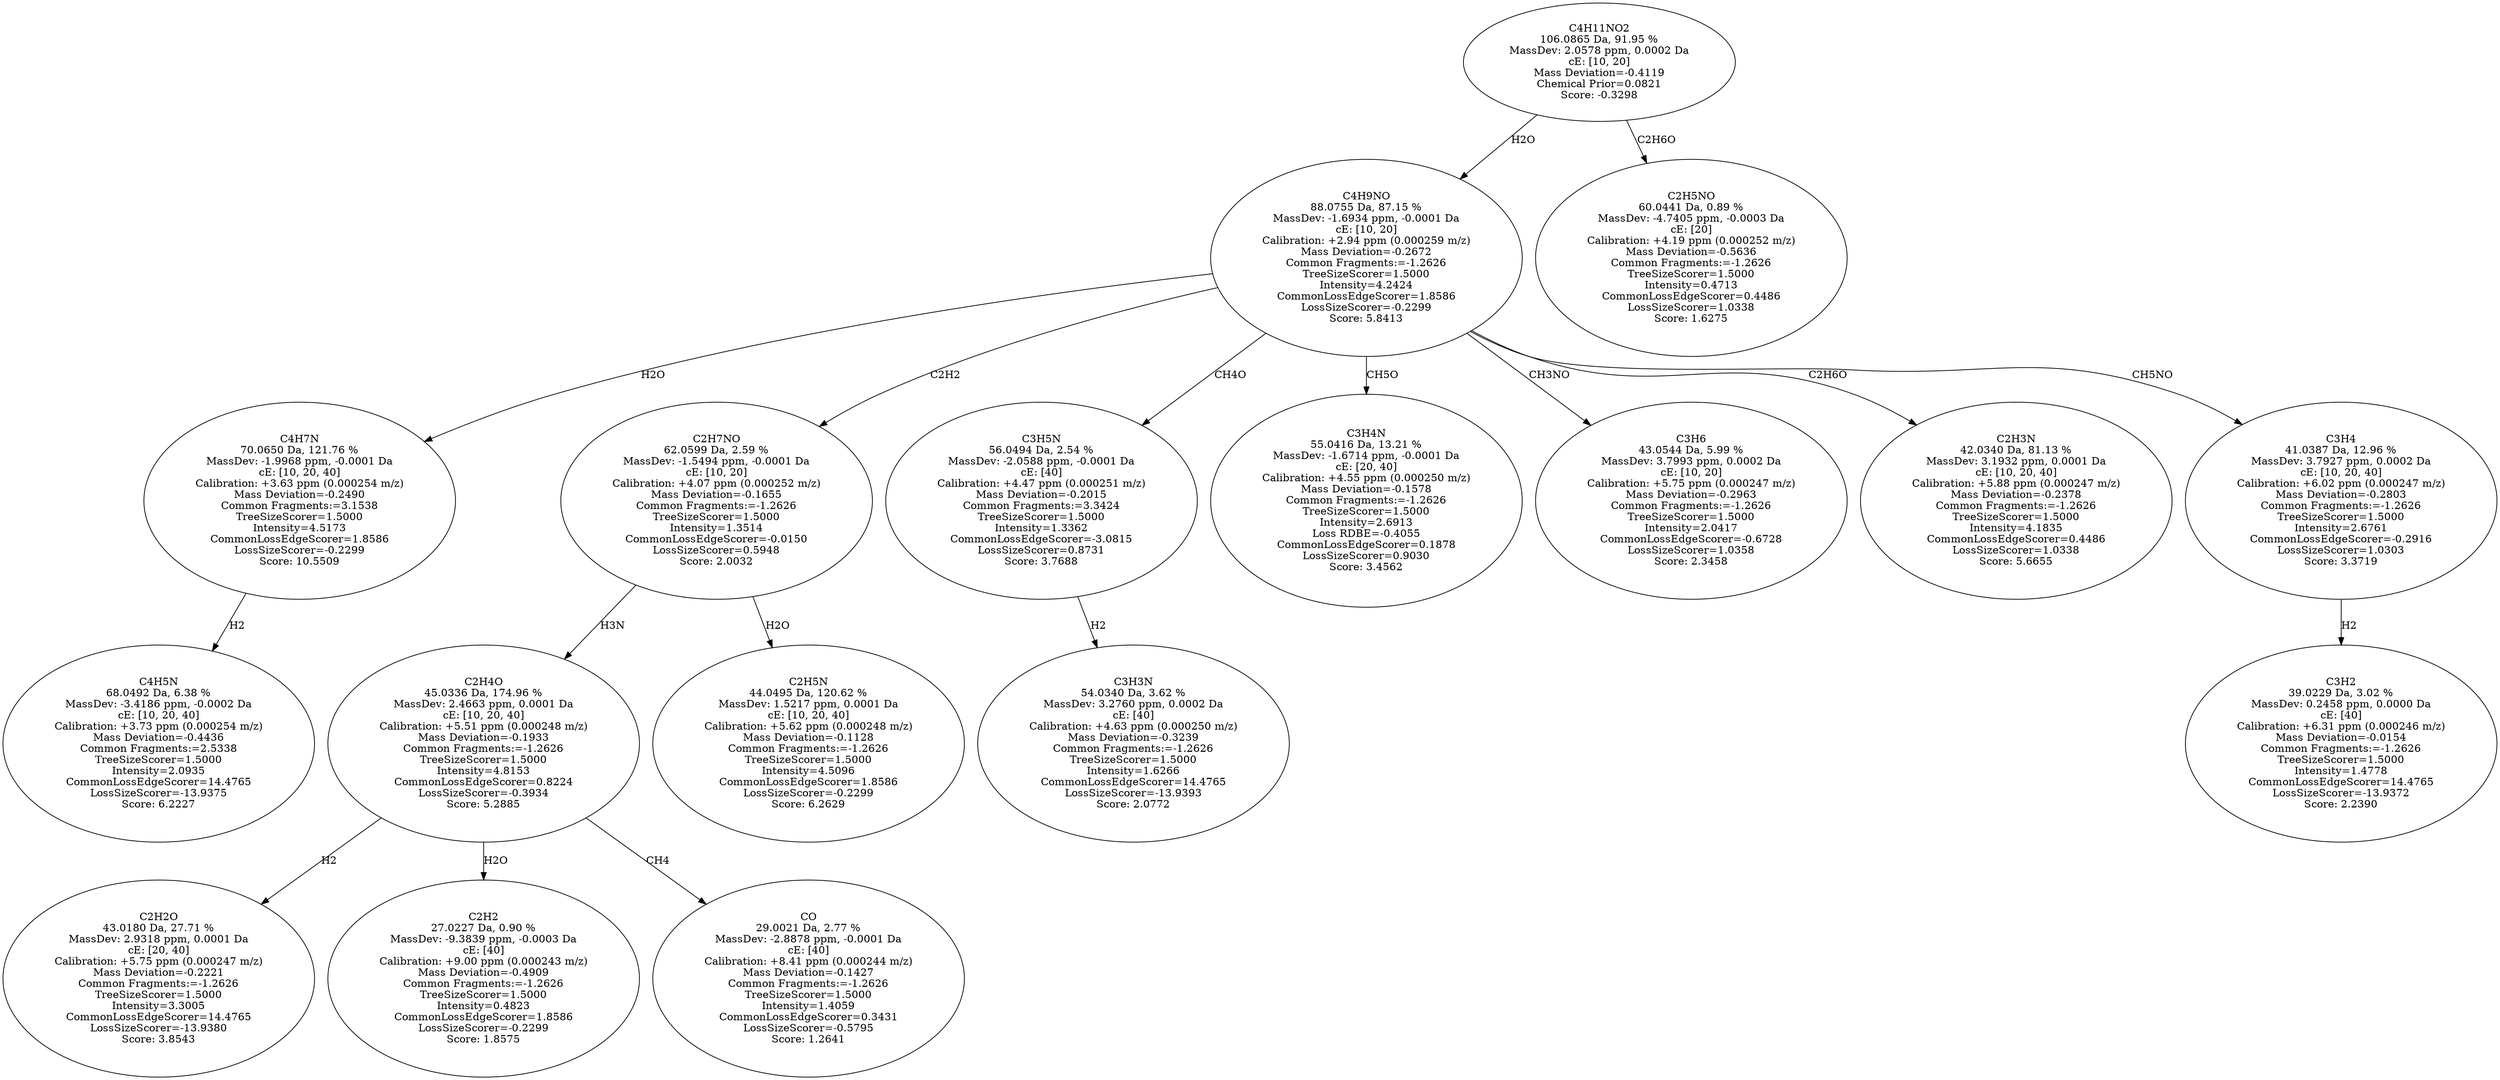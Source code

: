 strict digraph {
v1 [label="C4H5N\n68.0492 Da, 6.38 %\nMassDev: -3.4186 ppm, -0.0002 Da\ncE: [10, 20, 40]\nCalibration: +3.73 ppm (0.000254 m/z)\nMass Deviation=-0.4436\nCommon Fragments:=2.5338\nTreeSizeScorer=1.5000\nIntensity=2.0935\nCommonLossEdgeScorer=14.4765\nLossSizeScorer=-13.9375\nScore: 6.2227"];
v2 [label="C4H7N\n70.0650 Da, 121.76 %\nMassDev: -1.9968 ppm, -0.0001 Da\ncE: [10, 20, 40]\nCalibration: +3.63 ppm (0.000254 m/z)\nMass Deviation=-0.2490\nCommon Fragments:=3.1538\nTreeSizeScorer=1.5000\nIntensity=4.5173\nCommonLossEdgeScorer=1.8586\nLossSizeScorer=-0.2299\nScore: 10.5509"];
v3 [label="C2H2O\n43.0180 Da, 27.71 %\nMassDev: 2.9318 ppm, 0.0001 Da\ncE: [20, 40]\nCalibration: +5.75 ppm (0.000247 m/z)\nMass Deviation=-0.2221\nCommon Fragments:=-1.2626\nTreeSizeScorer=1.5000\nIntensity=3.3005\nCommonLossEdgeScorer=14.4765\nLossSizeScorer=-13.9380\nScore: 3.8543"];
v4 [label="C2H2\n27.0227 Da, 0.90 %\nMassDev: -9.3839 ppm, -0.0003 Da\ncE: [40]\nCalibration: +9.00 ppm (0.000243 m/z)\nMass Deviation=-0.4909\nCommon Fragments:=-1.2626\nTreeSizeScorer=1.5000\nIntensity=0.4823\nCommonLossEdgeScorer=1.8586\nLossSizeScorer=-0.2299\nScore: 1.8575"];
v5 [label="CO\n29.0021 Da, 2.77 %\nMassDev: -2.8878 ppm, -0.0001 Da\ncE: [40]\nCalibration: +8.41 ppm (0.000244 m/z)\nMass Deviation=-0.1427\nCommon Fragments:=-1.2626\nTreeSizeScorer=1.5000\nIntensity=1.4059\nCommonLossEdgeScorer=0.3431\nLossSizeScorer=-0.5795\nScore: 1.2641"];
v6 [label="C2H4O\n45.0336 Da, 174.96 %\nMassDev: 2.4663 ppm, 0.0001 Da\ncE: [10, 20, 40]\nCalibration: +5.51 ppm (0.000248 m/z)\nMass Deviation=-0.1933\nCommon Fragments:=-1.2626\nTreeSizeScorer=1.5000\nIntensity=4.8153\nCommonLossEdgeScorer=0.8224\nLossSizeScorer=-0.3934\nScore: 5.2885"];
v7 [label="C2H5N\n44.0495 Da, 120.62 %\nMassDev: 1.5217 ppm, 0.0001 Da\ncE: [10, 20, 40]\nCalibration: +5.62 ppm (0.000248 m/z)\nMass Deviation=-0.1128\nCommon Fragments:=-1.2626\nTreeSizeScorer=1.5000\nIntensity=4.5096\nCommonLossEdgeScorer=1.8586\nLossSizeScorer=-0.2299\nScore: 6.2629"];
v8 [label="C2H7NO\n62.0599 Da, 2.59 %\nMassDev: -1.5494 ppm, -0.0001 Da\ncE: [10, 20]\nCalibration: +4.07 ppm (0.000252 m/z)\nMass Deviation=-0.1655\nCommon Fragments:=-1.2626\nTreeSizeScorer=1.5000\nIntensity=1.3514\nCommonLossEdgeScorer=-0.0150\nLossSizeScorer=0.5948\nScore: 2.0032"];
v9 [label="C3H3N\n54.0340 Da, 3.62 %\nMassDev: 3.2760 ppm, 0.0002 Da\ncE: [40]\nCalibration: +4.63 ppm (0.000250 m/z)\nMass Deviation=-0.3239\nCommon Fragments:=-1.2626\nTreeSizeScorer=1.5000\nIntensity=1.6266\nCommonLossEdgeScorer=14.4765\nLossSizeScorer=-13.9393\nScore: 2.0772"];
v10 [label="C3H5N\n56.0494 Da, 2.54 %\nMassDev: -2.0588 ppm, -0.0001 Da\ncE: [40]\nCalibration: +4.47 ppm (0.000251 m/z)\nMass Deviation=-0.2015\nCommon Fragments:=3.3424\nTreeSizeScorer=1.5000\nIntensity=1.3362\nCommonLossEdgeScorer=-3.0815\nLossSizeScorer=0.8731\nScore: 3.7688"];
v11 [label="C3H4N\n55.0416 Da, 13.21 %\nMassDev: -1.6714 ppm, -0.0001 Da\ncE: [20, 40]\nCalibration: +4.55 ppm (0.000250 m/z)\nMass Deviation=-0.1578\nCommon Fragments:=-1.2626\nTreeSizeScorer=1.5000\nIntensity=2.6913\nLoss RDBE=-0.4055\nCommonLossEdgeScorer=0.1878\nLossSizeScorer=0.9030\nScore: 3.4562"];
v12 [label="C3H6\n43.0544 Da, 5.99 %\nMassDev: 3.7993 ppm, 0.0002 Da\ncE: [10, 20]\nCalibration: +5.75 ppm (0.000247 m/z)\nMass Deviation=-0.2963\nCommon Fragments:=-1.2626\nTreeSizeScorer=1.5000\nIntensity=2.0417\nCommonLossEdgeScorer=-0.6728\nLossSizeScorer=1.0358\nScore: 2.3458"];
v13 [label="C2H3N\n42.0340 Da, 81.13 %\nMassDev: 3.1932 ppm, 0.0001 Da\ncE: [10, 20, 40]\nCalibration: +5.88 ppm (0.000247 m/z)\nMass Deviation=-0.2378\nCommon Fragments:=-1.2626\nTreeSizeScorer=1.5000\nIntensity=4.1835\nCommonLossEdgeScorer=0.4486\nLossSizeScorer=1.0338\nScore: 5.6655"];
v14 [label="C3H2\n39.0229 Da, 3.02 %\nMassDev: 0.2458 ppm, 0.0000 Da\ncE: [40]\nCalibration: +6.31 ppm (0.000246 m/z)\nMass Deviation=-0.0154\nCommon Fragments:=-1.2626\nTreeSizeScorer=1.5000\nIntensity=1.4778\nCommonLossEdgeScorer=14.4765\nLossSizeScorer=-13.9372\nScore: 2.2390"];
v15 [label="C3H4\n41.0387 Da, 12.96 %\nMassDev: 3.7927 ppm, 0.0002 Da\ncE: [10, 20, 40]\nCalibration: +6.02 ppm (0.000247 m/z)\nMass Deviation=-0.2803\nCommon Fragments:=-1.2626\nTreeSizeScorer=1.5000\nIntensity=2.6761\nCommonLossEdgeScorer=-0.2916\nLossSizeScorer=1.0303\nScore: 3.3719"];
v16 [label="C4H9NO\n88.0755 Da, 87.15 %\nMassDev: -1.6934 ppm, -0.0001 Da\ncE: [10, 20]\nCalibration: +2.94 ppm (0.000259 m/z)\nMass Deviation=-0.2672\nCommon Fragments:=-1.2626\nTreeSizeScorer=1.5000\nIntensity=4.2424\nCommonLossEdgeScorer=1.8586\nLossSizeScorer=-0.2299\nScore: 5.8413"];
v17 [label="C2H5NO\n60.0441 Da, 0.89 %\nMassDev: -4.7405 ppm, -0.0003 Da\ncE: [20]\nCalibration: +4.19 ppm (0.000252 m/z)\nMass Deviation=-0.5636\nCommon Fragments:=-1.2626\nTreeSizeScorer=1.5000\nIntensity=0.4713\nCommonLossEdgeScorer=0.4486\nLossSizeScorer=1.0338\nScore: 1.6275"];
v18 [label="C4H11NO2\n106.0865 Da, 91.95 %\nMassDev: 2.0578 ppm, 0.0002 Da\ncE: [10, 20]\nMass Deviation=-0.4119\nChemical Prior=0.0821\nScore: -0.3298"];
v2 -> v1 [label="H2"];
v16 -> v2 [label="H2O"];
v6 -> v3 [label="H2"];
v6 -> v4 [label="H2O"];
v6 -> v5 [label="CH4"];
v8 -> v6 [label="H3N"];
v8 -> v7 [label="H2O"];
v16 -> v8 [label="C2H2"];
v10 -> v9 [label="H2"];
v16 -> v10 [label="CH4O"];
v16 -> v11 [label="CH5O"];
v16 -> v12 [label="CH3NO"];
v16 -> v13 [label="C2H6O"];
v15 -> v14 [label="H2"];
v16 -> v15 [label="CH5NO"];
v18 -> v16 [label="H2O"];
v18 -> v17 [label="C2H6O"];
}